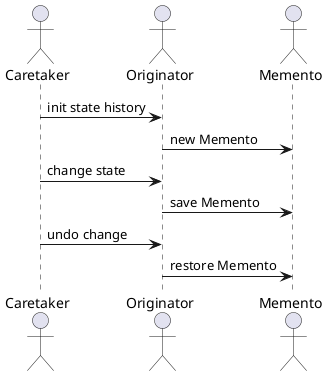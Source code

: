 @startuml
actor Caretaker
actor Originator
actor Memento
Caretaker -> Originator : init state history
Originator -> Memento : new Memento
Caretaker -> Originator : change state
Originator -> Memento : save Memento
Caretaker -> Originator : undo change
Originator -> Memento : restore Memento
@enduml
